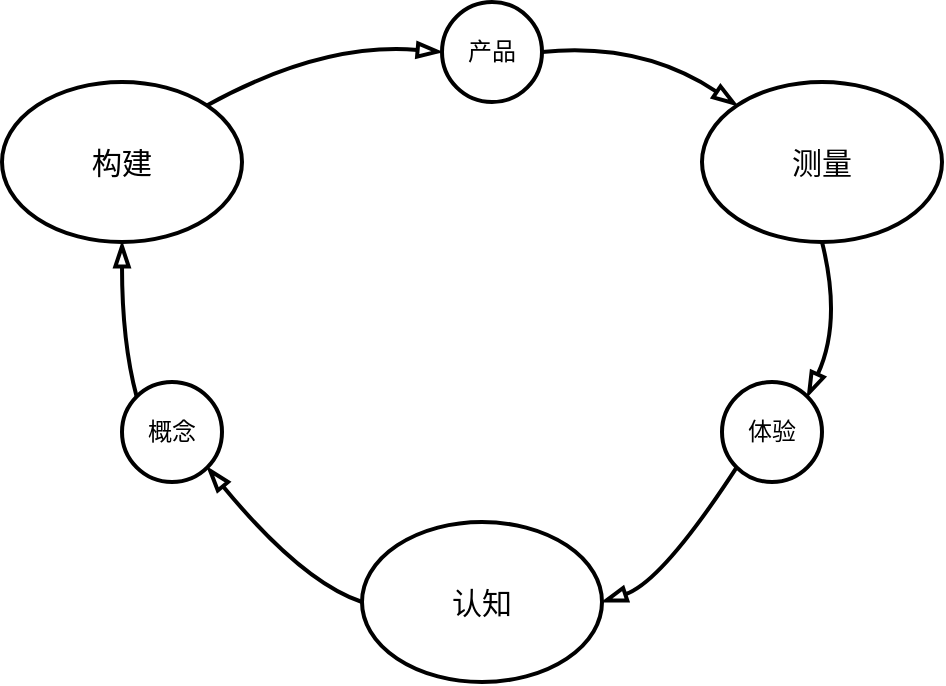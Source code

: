 <mxfile version="21.3.8" type="github">
  <diagram name="第 1 页" id="l9cfTY34KyVhvMtZ5OiD">
    <mxGraphModel dx="1117" dy="790" grid="1" gridSize="10" guides="1" tooltips="1" connect="1" arrows="1" fold="1" page="1" pageScale="1" pageWidth="827" pageHeight="1169" math="0" shadow="0">
      <root>
        <mxCell id="0" />
        <mxCell id="1" parent="0" />
        <mxCell id="Q9o0hdz1zRcJJmBNxWIM-1" value="&lt;font style=&quot;font-size: 15px;&quot;&gt;构建&lt;/font&gt;" style="ellipse;whiteSpace=wrap;html=1;strokeWidth=2;" vertex="1" parent="1">
          <mxGeometry x="140" y="200" width="120" height="80" as="geometry" />
        </mxCell>
        <mxCell id="Q9o0hdz1zRcJJmBNxWIM-2" value="概念" style="ellipse;whiteSpace=wrap;html=1;aspect=fixed;strokeWidth=2;" vertex="1" parent="1">
          <mxGeometry x="200" y="350" width="50" height="50" as="geometry" />
        </mxCell>
        <mxCell id="Q9o0hdz1zRcJJmBNxWIM-3" value="&lt;font style=&quot;font-size: 15px;&quot;&gt;测量&lt;/font&gt;" style="ellipse;whiteSpace=wrap;html=1;strokeWidth=2;" vertex="1" parent="1">
          <mxGeometry x="490" y="200" width="120" height="80" as="geometry" />
        </mxCell>
        <mxCell id="Q9o0hdz1zRcJJmBNxWIM-5" value="产品" style="ellipse;whiteSpace=wrap;html=1;aspect=fixed;strokeWidth=2;" vertex="1" parent="1">
          <mxGeometry x="360" y="160" width="50" height="50" as="geometry" />
        </mxCell>
        <mxCell id="Q9o0hdz1zRcJJmBNxWIM-6" value="&lt;font style=&quot;font-size: 15px;&quot;&gt;认知&lt;/font&gt;" style="ellipse;whiteSpace=wrap;html=1;strokeWidth=2;" vertex="1" parent="1">
          <mxGeometry x="320" y="420" width="120" height="80" as="geometry" />
        </mxCell>
        <mxCell id="Q9o0hdz1zRcJJmBNxWIM-7" value="体验" style="ellipse;whiteSpace=wrap;html=1;aspect=fixed;strokeWidth=2;" vertex="1" parent="1">
          <mxGeometry x="500" y="350" width="50" height="50" as="geometry" />
        </mxCell>
        <mxCell id="Q9o0hdz1zRcJJmBNxWIM-9" value="" style="curved=1;endArrow=blockThin;html=1;rounded=0;exitX=1;exitY=0;exitDx=0;exitDy=0;entryX=0;entryY=0.5;entryDx=0;entryDy=0;strokeWidth=2;endFill=0;endSize=8;" edge="1" parent="1" source="Q9o0hdz1zRcJJmBNxWIM-1" target="Q9o0hdz1zRcJJmBNxWIM-5">
          <mxGeometry width="50" height="50" relative="1" as="geometry">
            <mxPoint x="390" y="430" as="sourcePoint" />
            <mxPoint x="320" y="220" as="targetPoint" />
            <Array as="points">
              <mxPoint x="300" y="180" />
            </Array>
          </mxGeometry>
        </mxCell>
        <mxCell id="Q9o0hdz1zRcJJmBNxWIM-10" value="" style="curved=1;endArrow=blockThin;html=1;rounded=0;exitX=1;exitY=0.5;exitDx=0;exitDy=0;entryX=0;entryY=0;entryDx=0;entryDy=0;strokeWidth=2;endFill=0;endSize=8;" edge="1" parent="1" source="Q9o0hdz1zRcJJmBNxWIM-5" target="Q9o0hdz1zRcJJmBNxWIM-3">
          <mxGeometry width="50" height="50" relative="1" as="geometry">
            <mxPoint x="390" y="430" as="sourcePoint" />
            <mxPoint x="440" y="380" as="targetPoint" />
            <Array as="points">
              <mxPoint x="460" y="180" />
            </Array>
          </mxGeometry>
        </mxCell>
        <mxCell id="Q9o0hdz1zRcJJmBNxWIM-11" value="" style="curved=1;endArrow=blockThin;html=1;rounded=0;entryX=1;entryY=0;entryDx=0;entryDy=0;exitX=0.5;exitY=1;exitDx=0;exitDy=0;strokeWidth=2;endFill=0;endSize=8;" edge="1" parent="1" source="Q9o0hdz1zRcJJmBNxWIM-3" target="Q9o0hdz1zRcJJmBNxWIM-7">
          <mxGeometry width="50" height="50" relative="1" as="geometry">
            <mxPoint x="550" y="290" as="sourcePoint" />
            <mxPoint x="440" y="380" as="targetPoint" />
            <Array as="points">
              <mxPoint x="560" y="320" />
            </Array>
          </mxGeometry>
        </mxCell>
        <mxCell id="Q9o0hdz1zRcJJmBNxWIM-12" value="" style="curved=1;endArrow=blockThin;html=1;rounded=0;exitX=0;exitY=1;exitDx=0;exitDy=0;entryX=1;entryY=0.5;entryDx=0;entryDy=0;strokeWidth=2;endFill=0;endSize=8;" edge="1" parent="1" source="Q9o0hdz1zRcJJmBNxWIM-7" target="Q9o0hdz1zRcJJmBNxWIM-6">
          <mxGeometry width="50" height="50" relative="1" as="geometry">
            <mxPoint x="490" y="460" as="sourcePoint" />
            <mxPoint x="540" y="410" as="targetPoint" />
            <Array as="points">
              <mxPoint x="470" y="450" />
            </Array>
          </mxGeometry>
        </mxCell>
        <mxCell id="Q9o0hdz1zRcJJmBNxWIM-13" value="" style="curved=1;endArrow=blockThin;html=1;rounded=0;exitX=0;exitY=0.5;exitDx=0;exitDy=0;entryX=1;entryY=1;entryDx=0;entryDy=0;strokeWidth=2;endFill=0;endSize=8;" edge="1" parent="1" source="Q9o0hdz1zRcJJmBNxWIM-6" target="Q9o0hdz1zRcJJmBNxWIM-2">
          <mxGeometry width="50" height="50" relative="1" as="geometry">
            <mxPoint x="230" y="510" as="sourcePoint" />
            <mxPoint x="280" y="380" as="targetPoint" />
            <Array as="points">
              <mxPoint x="290" y="450" />
            </Array>
          </mxGeometry>
        </mxCell>
        <mxCell id="Q9o0hdz1zRcJJmBNxWIM-14" value="" style="curved=1;endArrow=blockThin;html=1;rounded=0;exitX=0;exitY=0;exitDx=0;exitDy=0;entryX=0.5;entryY=1;entryDx=0;entryDy=0;strokeWidth=2;endFill=0;endSize=8;" edge="1" parent="1" source="Q9o0hdz1zRcJJmBNxWIM-2" target="Q9o0hdz1zRcJJmBNxWIM-1">
          <mxGeometry width="50" height="50" relative="1" as="geometry">
            <mxPoint x="140" y="370" as="sourcePoint" />
            <mxPoint x="190" y="320" as="targetPoint" />
            <Array as="points">
              <mxPoint x="200" y="330" />
            </Array>
          </mxGeometry>
        </mxCell>
      </root>
    </mxGraphModel>
  </diagram>
</mxfile>
